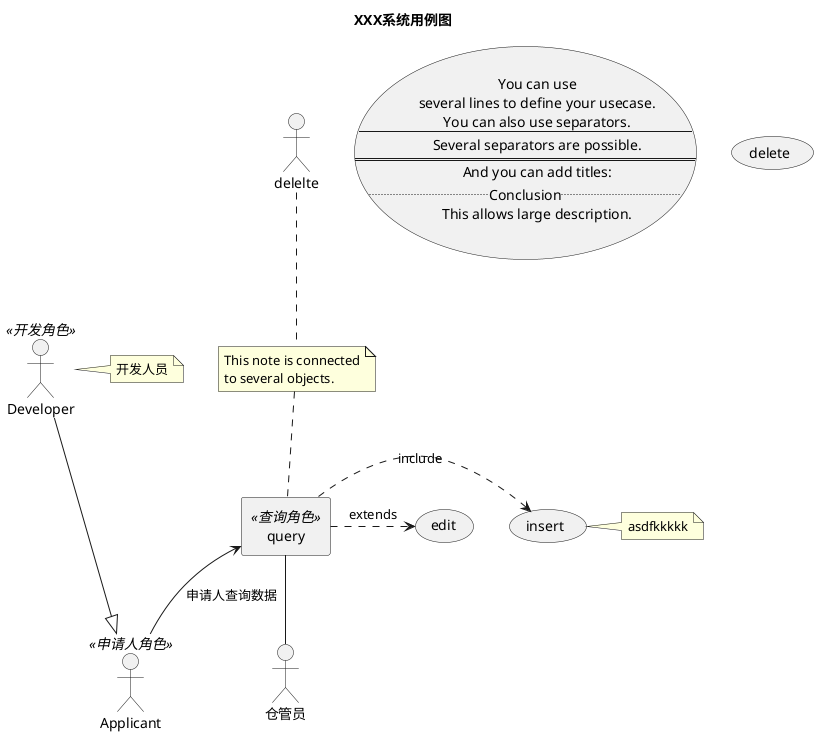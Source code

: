 @startuml
/'skinparam handwritten true
skinparam usecase {
	BackgroundColor DarkSeaGreen
	BorderColor DarkSlateGray

	BackgroundColor<< Main >> YellowGreen
	BorderColor<< Main >> YellowGreen

	ArrowColor Olive
	ActorBorderColor black
	ActorFontName Courier

	ActorBackgroundColor<< Human >> Gold
}'/

usecase UC1 as "You can use
several lines to define your usecase.
You can also use separators.
--
Several separators are possible.
==
And you can add titles:
..Conclusion..
This allows large description."
usecase query <<查询角色>>
usecase insert
usecase edit
usecase delete
actor Applicant <<申请人角色>>
actor Developer <<开发角色>>
actor 仓管员

note right of insert : asdfkkkkk
note right of Developer:开发人员

title XXX系统用例图

note "This note is connected\nto several objects." as N
delelte .. N
N .. query

/'note "This note is connected\nto several objects." as N
delelte .. N2
N2 .. Applicant'/

Developer---|>Applicant
rectangle query {
    Applicant -up-> (query):申请人查询数据
    (query) .> insert : include
    (query) .> edit : extends
    (query) -- 仓管员
}

newpage

:actor1: -up-> (Usecase1)
newpage
:actor2: --> (Usecase2)

@enduml